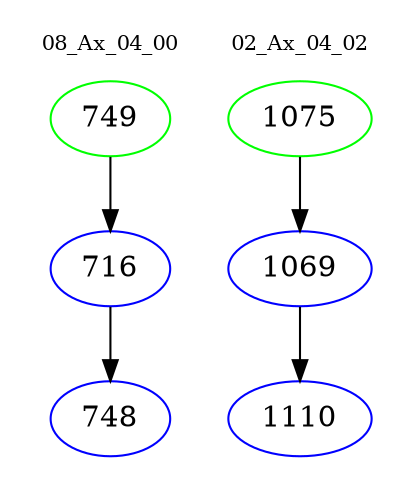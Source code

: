 digraph{
subgraph cluster_0 {
color = white
label = "08_Ax_04_00";
fontsize=10;
T0_749 [label="749", color="green"]
T0_749 -> T0_716 [color="black"]
T0_716 [label="716", color="blue"]
T0_716 -> T0_748 [color="black"]
T0_748 [label="748", color="blue"]
}
subgraph cluster_1 {
color = white
label = "02_Ax_04_02";
fontsize=10;
T1_1075 [label="1075", color="green"]
T1_1075 -> T1_1069 [color="black"]
T1_1069 [label="1069", color="blue"]
T1_1069 -> T1_1110 [color="black"]
T1_1110 [label="1110", color="blue"]
}
}

